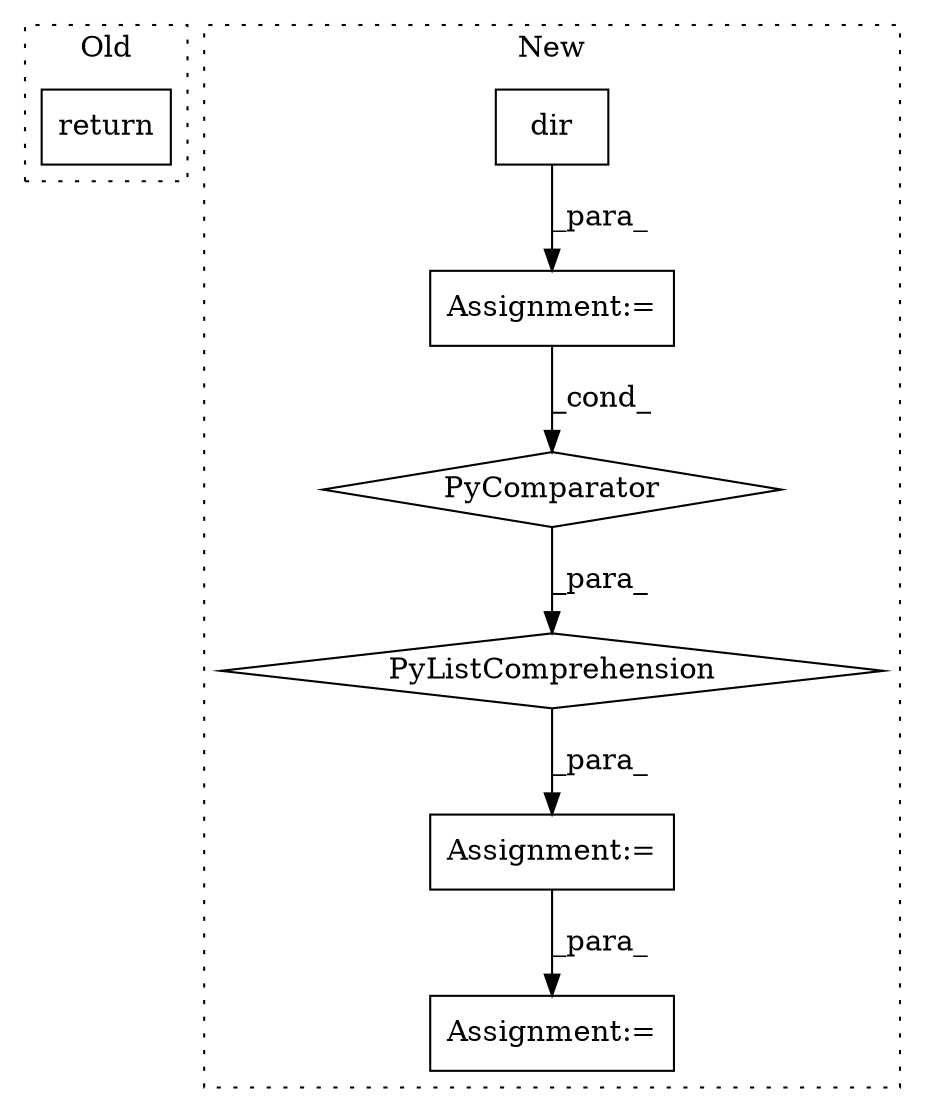 digraph G {
subgraph cluster0 {
1 [label="return" a="41" s="1008" l="7" shape="box"];
label = "Old";
style="dotted";
}
subgraph cluster1 {
2 [label="dir" a="32" s="880,885" l="4,1" shape="box"];
3 [label="Assignment:=" a="7" s="879" l="1" shape="box"];
4 [label="PyListComprehension" a="109" s="912" l="99" shape="diamond"];
5 [label="PyComparator" a="113" s="982" l="21" shape="diamond"];
6 [label="Assignment:=" a="7" s="1069" l="1" shape="box"];
7 [label="Assignment:=" a="7" s="900" l="12" shape="box"];
label = "New";
style="dotted";
}
2 -> 3 [label="_para_"];
3 -> 5 [label="_cond_"];
4 -> 7 [label="_para_"];
5 -> 4 [label="_para_"];
7 -> 6 [label="_para_"];
}